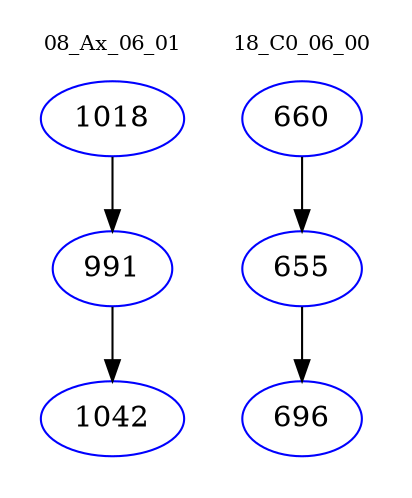 digraph{
subgraph cluster_0 {
color = white
label = "08_Ax_06_01";
fontsize=10;
T0_1018 [label="1018", color="blue"]
T0_1018 -> T0_991 [color="black"]
T0_991 [label="991", color="blue"]
T0_991 -> T0_1042 [color="black"]
T0_1042 [label="1042", color="blue"]
}
subgraph cluster_1 {
color = white
label = "18_C0_06_00";
fontsize=10;
T1_660 [label="660", color="blue"]
T1_660 -> T1_655 [color="black"]
T1_655 [label="655", color="blue"]
T1_655 -> T1_696 [color="black"]
T1_696 [label="696", color="blue"]
}
}
